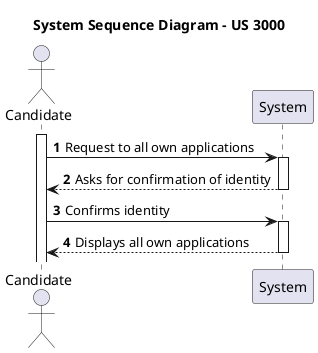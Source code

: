 @startuml
'https://plantuml.com/sequence-diagram

title System Sequence Diagram - US 3000

autonumber
actor Candidate
participant System

activate Candidate
Candidate -> System: Request to all own applications

activate System
System --> Candidate: Asks for confirmation of identity
deactivate System

Candidate -> System: Confirms identity

activate System
System --> Candidate: Displays all own applications
deactivate System

@enduml